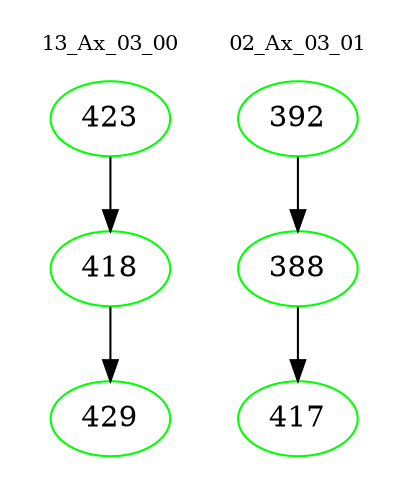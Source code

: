 digraph{
subgraph cluster_0 {
color = white
label = "13_Ax_03_00";
fontsize=10;
T0_423 [label="423", color="green"]
T0_423 -> T0_418 [color="black"]
T0_418 [label="418", color="green"]
T0_418 -> T0_429 [color="black"]
T0_429 [label="429", color="green"]
}
subgraph cluster_1 {
color = white
label = "02_Ax_03_01";
fontsize=10;
T1_392 [label="392", color="green"]
T1_392 -> T1_388 [color="black"]
T1_388 [label="388", color="green"]
T1_388 -> T1_417 [color="black"]
T1_417 [label="417", color="green"]
}
}
